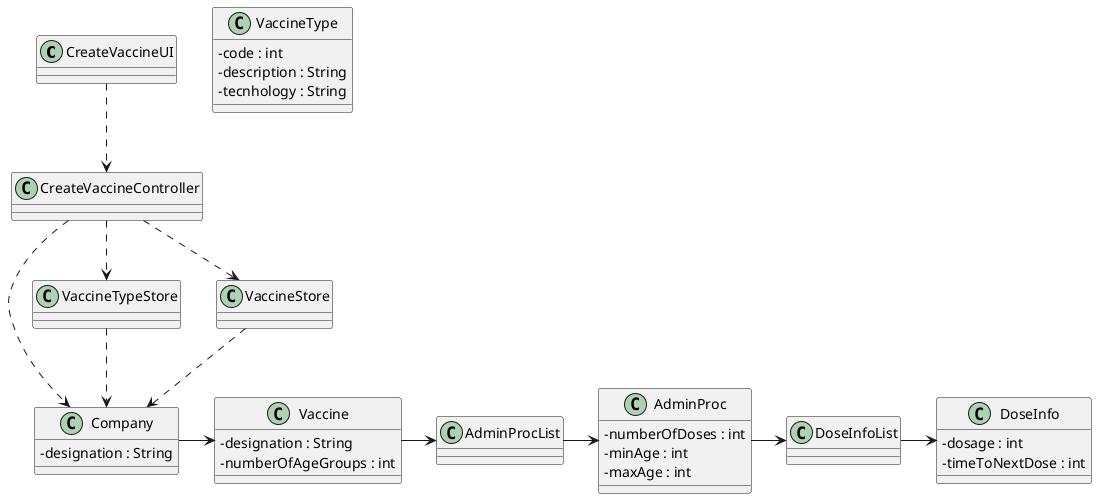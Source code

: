 @startuml
skinparam classAttributeIconSize 0

class CreateVaccineUI{

}

class CreateVaccineController{

}

class Company{
    -designation : String
}

class VaccineTypeStore{

}

class VaccineStore{

}

class Vaccine{
    -designation : String
    -numberOfAgeGroups : int
}

class VaccineType{
    -code : int
    -description : String
    -tecnhology : String
}

class AdminProc{
    -numberOfDoses : int
    -minAge : int
    -maxAge : int
}

class AdminProcList{

}

class DoseInfo{
    -dosage : int
    -timeToNextDose : int
}

class DoseInfoList{

}

CreateVaccineUI ..> CreateVaccineController
CreateVaccineController ..> VaccineStore
CreateVaccineController ..> VaccineTypeStore
CreateVaccineController ..> Company
VaccineStore ..> Company
VaccineTypeStore ..> Company
Company -> Vaccine
Vaccine -> AdminProcList
AdminProcList -> AdminProc
AdminProc -> DoseInfoList
DoseInfoList -> DoseInfo

@enduml